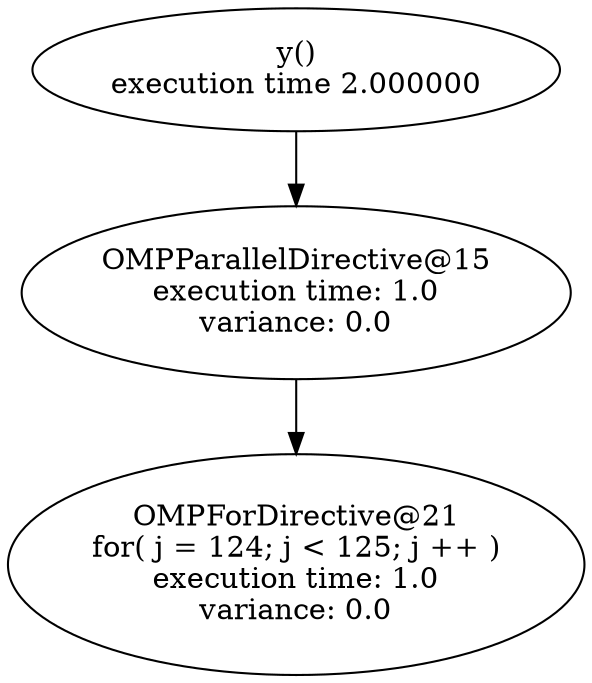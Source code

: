digraph G {
	graph [bb="0,0,236,322"];
	node [label="\N"];
	9	 [height=0.8171,
		label="y()\nexecution time 2.000000",
		pos="118,292",
		root=9,
		width=3.0342];
	15	 [height=1.1471,
		label="OMPParallelDirective@15\nexecution time: 1.0\nvariance: 0.0",
		pos="118,184",
		root=9,
		width=3.2896];
	9 -> 15	 [pos="e,118,225.65 118,262.31 118,254.12 118,244.93 118,235.83"];
	21	 [height=1.4771,
		label="OMPForDirective@21\nfor( j = 124; j < 125; j ++ )\nexecution time: 1.0\nvariance: 0.0",
		pos="118,53",
		root=9,
		width=3.257];
	15 -> 21	 [pos="e,118,106.64 118,142.54 118,134.36 118,125.58 118,116.84"];
}
